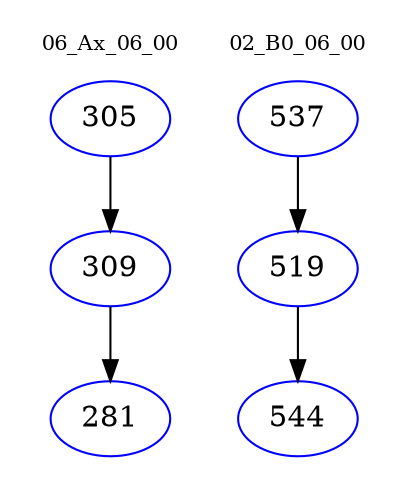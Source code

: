 digraph{
subgraph cluster_0 {
color = white
label = "06_Ax_06_00";
fontsize=10;
T0_305 [label="305", color="blue"]
T0_305 -> T0_309 [color="black"]
T0_309 [label="309", color="blue"]
T0_309 -> T0_281 [color="black"]
T0_281 [label="281", color="blue"]
}
subgraph cluster_1 {
color = white
label = "02_B0_06_00";
fontsize=10;
T1_537 [label="537", color="blue"]
T1_537 -> T1_519 [color="black"]
T1_519 [label="519", color="blue"]
T1_519 -> T1_544 [color="black"]
T1_544 [label="544", color="blue"]
}
}
